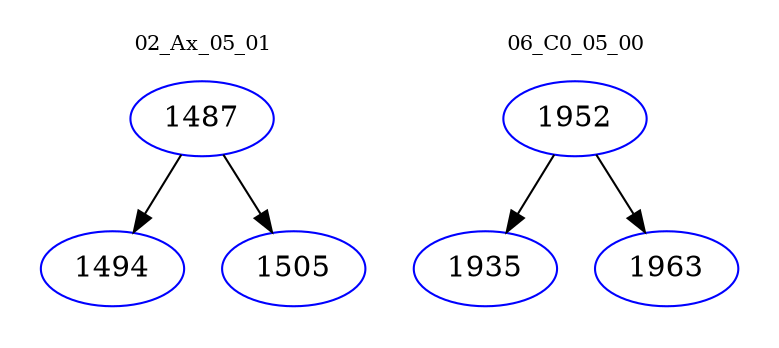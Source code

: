 digraph{
subgraph cluster_0 {
color = white
label = "02_Ax_05_01";
fontsize=10;
T0_1487 [label="1487", color="blue"]
T0_1487 -> T0_1494 [color="black"]
T0_1494 [label="1494", color="blue"]
T0_1487 -> T0_1505 [color="black"]
T0_1505 [label="1505", color="blue"]
}
subgraph cluster_1 {
color = white
label = "06_C0_05_00";
fontsize=10;
T1_1952 [label="1952", color="blue"]
T1_1952 -> T1_1935 [color="black"]
T1_1935 [label="1935", color="blue"]
T1_1952 -> T1_1963 [color="black"]
T1_1963 [label="1963", color="blue"]
}
}
